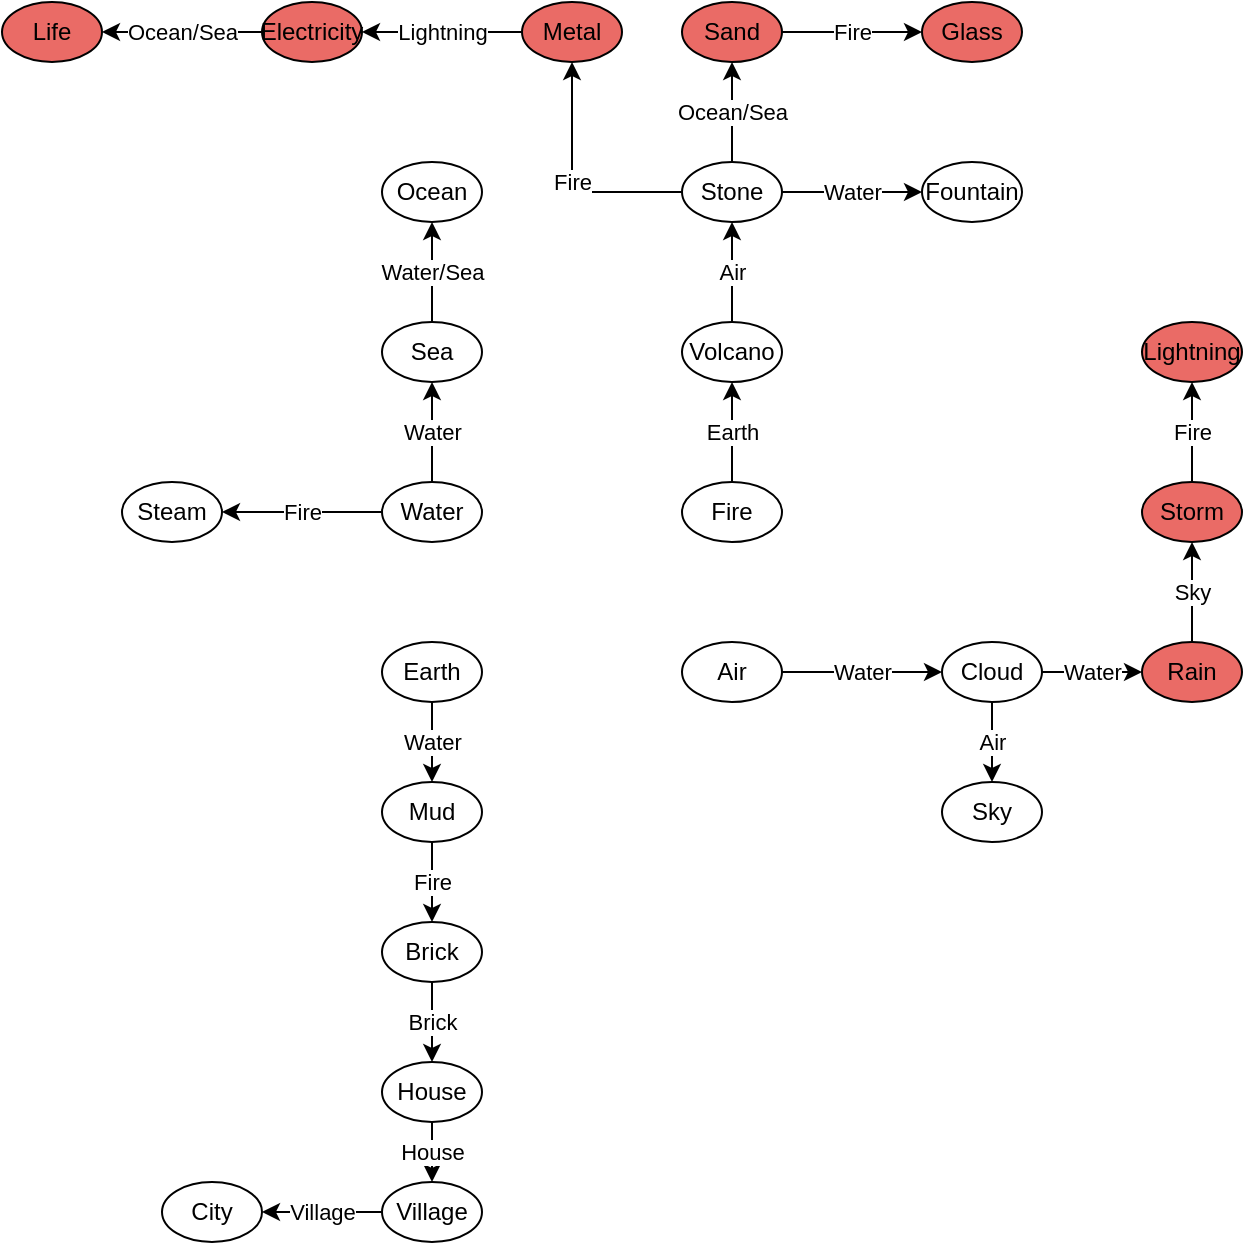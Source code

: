 <mxfile version="13.10.4" type="device"><diagram id="Qu18-t4Jl2gYcdIZ0EV6" name="Page-1"><mxGraphModel dx="1050" dy="638" grid="1" gridSize="10" guides="1" tooltips="1" connect="1" arrows="1" fold="1" page="1" pageScale="1" pageWidth="850" pageHeight="1100" math="0" shadow="0"><root><mxCell id="0"/><mxCell id="1" parent="0"/><mxCell id="0zyUYqB5P1vF0ZfguH-n-5" value="Water" style="edgeStyle=orthogonalEdgeStyle;rounded=0;orthogonalLoop=1;jettySize=auto;html=1;" edge="1" parent="1" source="0zyUYqB5P1vF0ZfguH-n-1" target="0zyUYqB5P1vF0ZfguH-n-4"><mxGeometry relative="1" as="geometry"/></mxCell><mxCell id="0zyUYqB5P1vF0ZfguH-n-9" value="Fire" style="edgeStyle=orthogonalEdgeStyle;rounded=0;orthogonalLoop=1;jettySize=auto;html=1;" edge="1" parent="1" source="0zyUYqB5P1vF0ZfguH-n-1" target="0zyUYqB5P1vF0ZfguH-n-8"><mxGeometry relative="1" as="geometry"/></mxCell><mxCell id="0zyUYqB5P1vF0ZfguH-n-1" value="Water" style="ellipse;whiteSpace=wrap;html=1;" vertex="1" parent="1"><mxGeometry x="330" y="320" width="50" height="30" as="geometry"/></mxCell><mxCell id="0zyUYqB5P1vF0ZfguH-n-13" value="Earth&lt;br&gt;" style="edgeStyle=orthogonalEdgeStyle;rounded=0;orthogonalLoop=1;jettySize=auto;html=1;" edge="1" parent="1" source="0zyUYqB5P1vF0ZfguH-n-2" target="0zyUYqB5P1vF0ZfguH-n-12"><mxGeometry relative="1" as="geometry"/></mxCell><mxCell id="0zyUYqB5P1vF0ZfguH-n-2" value="Fire" style="ellipse;whiteSpace=wrap;html=1;" vertex="1" parent="1"><mxGeometry x="480" y="320" width="50" height="30" as="geometry"/></mxCell><mxCell id="0zyUYqB5P1vF0ZfguH-n-7" value="Water/Sea" style="edgeStyle=orthogonalEdgeStyle;rounded=0;orthogonalLoop=1;jettySize=auto;html=1;" edge="1" parent="1" source="0zyUYqB5P1vF0ZfguH-n-4" target="0zyUYqB5P1vF0ZfguH-n-6"><mxGeometry relative="1" as="geometry"/></mxCell><mxCell id="0zyUYqB5P1vF0ZfguH-n-4" value="Sea" style="ellipse;whiteSpace=wrap;html=1;" vertex="1" parent="1"><mxGeometry x="330" y="240" width="50" height="30" as="geometry"/></mxCell><mxCell id="0zyUYqB5P1vF0ZfguH-n-6" value="Ocean" style="ellipse;whiteSpace=wrap;html=1;" vertex="1" parent="1"><mxGeometry x="330" y="160" width="50" height="30" as="geometry"/></mxCell><mxCell id="0zyUYqB5P1vF0ZfguH-n-8" value="Steam" style="ellipse;whiteSpace=wrap;html=1;" vertex="1" parent="1"><mxGeometry x="200" y="320" width="50" height="30" as="geometry"/></mxCell><mxCell id="0zyUYqB5P1vF0ZfguH-n-25" value="Water" style="edgeStyle=orthogonalEdgeStyle;rounded=0;orthogonalLoop=1;jettySize=auto;html=1;" edge="1" parent="1" source="0zyUYqB5P1vF0ZfguH-n-10" target="0zyUYqB5P1vF0ZfguH-n-24"><mxGeometry relative="1" as="geometry"/></mxCell><mxCell id="0zyUYqB5P1vF0ZfguH-n-10" value="Earth" style="ellipse;whiteSpace=wrap;html=1;" vertex="1" parent="1"><mxGeometry x="330" y="400" width="50" height="30" as="geometry"/></mxCell><mxCell id="0zyUYqB5P1vF0ZfguH-n-23" value="Water" style="edgeStyle=orthogonalEdgeStyle;rounded=0;orthogonalLoop=1;jettySize=auto;html=1;" edge="1" parent="1" source="0zyUYqB5P1vF0ZfguH-n-11" target="0zyUYqB5P1vF0ZfguH-n-22"><mxGeometry relative="1" as="geometry"/></mxCell><mxCell id="0zyUYqB5P1vF0ZfguH-n-11" value="Air" style="ellipse;whiteSpace=wrap;html=1;" vertex="1" parent="1"><mxGeometry x="480" y="400" width="50" height="30" as="geometry"/></mxCell><mxCell id="0zyUYqB5P1vF0ZfguH-n-15" value="Air" style="edgeStyle=orthogonalEdgeStyle;rounded=0;orthogonalLoop=1;jettySize=auto;html=1;" edge="1" parent="1" source="0zyUYqB5P1vF0ZfguH-n-12" target="0zyUYqB5P1vF0ZfguH-n-14"><mxGeometry relative="1" as="geometry"/></mxCell><mxCell id="0zyUYqB5P1vF0ZfguH-n-12" value="Volcano" style="ellipse;whiteSpace=wrap;html=1;" vertex="1" parent="1"><mxGeometry x="480" y="240" width="50" height="30" as="geometry"/></mxCell><mxCell id="0zyUYqB5P1vF0ZfguH-n-17" value="Water" style="edgeStyle=orthogonalEdgeStyle;rounded=0;orthogonalLoop=1;jettySize=auto;html=1;" edge="1" parent="1" source="0zyUYqB5P1vF0ZfguH-n-14" target="0zyUYqB5P1vF0ZfguH-n-16"><mxGeometry relative="1" as="geometry"/></mxCell><mxCell id="0zyUYqB5P1vF0ZfguH-n-19" value="Ocean/Sea" style="edgeStyle=orthogonalEdgeStyle;rounded=0;orthogonalLoop=1;jettySize=auto;html=1;" edge="1" parent="1" source="0zyUYqB5P1vF0ZfguH-n-14" target="0zyUYqB5P1vF0ZfguH-n-18"><mxGeometry relative="1" as="geometry"/></mxCell><mxCell id="0zyUYqB5P1vF0ZfguH-n-41" value="Fire" style="edgeStyle=orthogonalEdgeStyle;rounded=0;orthogonalLoop=1;jettySize=auto;html=1;entryX=0.5;entryY=1;entryDx=0;entryDy=0;" edge="1" parent="1" source="0zyUYqB5P1vF0ZfguH-n-14" target="0zyUYqB5P1vF0ZfguH-n-42"><mxGeometry relative="1" as="geometry"><mxPoint x="420" y="130" as="targetPoint"/></mxGeometry></mxCell><mxCell id="0zyUYqB5P1vF0ZfguH-n-14" value="Stone" style="ellipse;whiteSpace=wrap;html=1;" vertex="1" parent="1"><mxGeometry x="480" y="160" width="50" height="30" as="geometry"/></mxCell><mxCell id="0zyUYqB5P1vF0ZfguH-n-16" value="Fountain" style="ellipse;whiteSpace=wrap;html=1;" vertex="1" parent="1"><mxGeometry x="600" y="160" width="50" height="30" as="geometry"/></mxCell><mxCell id="0zyUYqB5P1vF0ZfguH-n-21" value="Fire" style="edgeStyle=orthogonalEdgeStyle;rounded=0;orthogonalLoop=1;jettySize=auto;html=1;" edge="1" parent="1" source="0zyUYqB5P1vF0ZfguH-n-18" target="0zyUYqB5P1vF0ZfguH-n-20"><mxGeometry relative="1" as="geometry"/></mxCell><mxCell id="0zyUYqB5P1vF0ZfguH-n-18" value="Sand" style="ellipse;whiteSpace=wrap;html=1;fillColor=#EA6B66;" vertex="1" parent="1"><mxGeometry x="480" y="80" width="50" height="30" as="geometry"/></mxCell><mxCell id="0zyUYqB5P1vF0ZfguH-n-20" value="Glass" style="ellipse;whiteSpace=wrap;html=1;fillColor=#EA6B66;" vertex="1" parent="1"><mxGeometry x="600" y="80" width="50" height="30" as="geometry"/></mxCell><mxCell id="0zyUYqB5P1vF0ZfguH-n-37" value="Water" style="edgeStyle=orthogonalEdgeStyle;rounded=0;orthogonalLoop=1;jettySize=auto;html=1;" edge="1" parent="1" source="0zyUYqB5P1vF0ZfguH-n-22" target="0zyUYqB5P1vF0ZfguH-n-36"><mxGeometry relative="1" as="geometry"/></mxCell><mxCell id="0zyUYqB5P1vF0ZfguH-n-39" value="Air" style="edgeStyle=orthogonalEdgeStyle;rounded=0;orthogonalLoop=1;jettySize=auto;html=1;" edge="1" parent="1" source="0zyUYqB5P1vF0ZfguH-n-22" target="0zyUYqB5P1vF0ZfguH-n-38"><mxGeometry relative="1" as="geometry"/></mxCell><mxCell id="0zyUYqB5P1vF0ZfguH-n-22" value="Cloud" style="ellipse;whiteSpace=wrap;html=1;" vertex="1" parent="1"><mxGeometry x="610" y="400" width="50" height="30" as="geometry"/></mxCell><mxCell id="0zyUYqB5P1vF0ZfguH-n-27" value="Fire" style="edgeStyle=orthogonalEdgeStyle;rounded=0;orthogonalLoop=1;jettySize=auto;html=1;" edge="1" parent="1" source="0zyUYqB5P1vF0ZfguH-n-24" target="0zyUYqB5P1vF0ZfguH-n-26"><mxGeometry relative="1" as="geometry"/></mxCell><mxCell id="0zyUYqB5P1vF0ZfguH-n-24" value="Mud" style="ellipse;whiteSpace=wrap;html=1;" vertex="1" parent="1"><mxGeometry x="330" y="470" width="50" height="30" as="geometry"/></mxCell><mxCell id="0zyUYqB5P1vF0ZfguH-n-29" value="Brick" style="edgeStyle=orthogonalEdgeStyle;rounded=0;orthogonalLoop=1;jettySize=auto;html=1;" edge="1" parent="1" source="0zyUYqB5P1vF0ZfguH-n-26" target="0zyUYqB5P1vF0ZfguH-n-28"><mxGeometry relative="1" as="geometry"/></mxCell><mxCell id="0zyUYqB5P1vF0ZfguH-n-26" value="Brick" style="ellipse;whiteSpace=wrap;html=1;" vertex="1" parent="1"><mxGeometry x="330" y="540" width="50" height="30" as="geometry"/></mxCell><mxCell id="0zyUYqB5P1vF0ZfguH-n-33" value="House" style="edgeStyle=orthogonalEdgeStyle;rounded=0;orthogonalLoop=1;jettySize=auto;html=1;" edge="1" parent="1" source="0zyUYqB5P1vF0ZfguH-n-28" target="0zyUYqB5P1vF0ZfguH-n-32"><mxGeometry relative="1" as="geometry"/></mxCell><mxCell id="0zyUYqB5P1vF0ZfguH-n-28" value="House" style="ellipse;whiteSpace=wrap;html=1;" vertex="1" parent="1"><mxGeometry x="330" y="610" width="50" height="30" as="geometry"/></mxCell><mxCell id="0zyUYqB5P1vF0ZfguH-n-35" value="Village" style="edgeStyle=orthogonalEdgeStyle;rounded=0;orthogonalLoop=1;jettySize=auto;html=1;" edge="1" parent="1" source="0zyUYqB5P1vF0ZfguH-n-32" target="0zyUYqB5P1vF0ZfguH-n-34"><mxGeometry relative="1" as="geometry"/></mxCell><mxCell id="0zyUYqB5P1vF0ZfguH-n-32" value="Village" style="ellipse;whiteSpace=wrap;html=1;" vertex="1" parent="1"><mxGeometry x="330" y="670" width="50" height="30" as="geometry"/></mxCell><mxCell id="0zyUYqB5P1vF0ZfguH-n-34" value="City" style="ellipse;whiteSpace=wrap;html=1;" vertex="1" parent="1"><mxGeometry x="220" y="670" width="50" height="30" as="geometry"/></mxCell><mxCell id="0zyUYqB5P1vF0ZfguH-n-44" value="Sky" style="edgeStyle=orthogonalEdgeStyle;rounded=0;orthogonalLoop=1;jettySize=auto;html=1;" edge="1" parent="1" source="0zyUYqB5P1vF0ZfguH-n-36" target="0zyUYqB5P1vF0ZfguH-n-43"><mxGeometry relative="1" as="geometry"/></mxCell><mxCell id="0zyUYqB5P1vF0ZfguH-n-36" value="Rain" style="ellipse;whiteSpace=wrap;html=1;fillColor=#EA6B66;" vertex="1" parent="1"><mxGeometry x="710" y="400" width="50" height="30" as="geometry"/></mxCell><mxCell id="0zyUYqB5P1vF0ZfguH-n-38" value="Sky" style="ellipse;whiteSpace=wrap;html=1;" vertex="1" parent="1"><mxGeometry x="610" y="470" width="50" height="30" as="geometry"/></mxCell><mxCell id="0zyUYqB5P1vF0ZfguH-n-48" value="Lightning" style="edgeStyle=orthogonalEdgeStyle;rounded=0;orthogonalLoop=1;jettySize=auto;html=1;" edge="1" parent="1" source="0zyUYqB5P1vF0ZfguH-n-42" target="0zyUYqB5P1vF0ZfguH-n-47"><mxGeometry relative="1" as="geometry"/></mxCell><mxCell id="0zyUYqB5P1vF0ZfguH-n-42" value="Metal" style="ellipse;whiteSpace=wrap;html=1;fillColor=#EA6B66;" vertex="1" parent="1"><mxGeometry x="400" y="80" width="50" height="30" as="geometry"/></mxCell><mxCell id="0zyUYqB5P1vF0ZfguH-n-46" value="Fire" style="edgeStyle=orthogonalEdgeStyle;rounded=0;orthogonalLoop=1;jettySize=auto;html=1;" edge="1" parent="1" source="0zyUYqB5P1vF0ZfguH-n-43" target="0zyUYqB5P1vF0ZfguH-n-45"><mxGeometry relative="1" as="geometry"/></mxCell><mxCell id="0zyUYqB5P1vF0ZfguH-n-43" value="Storm" style="ellipse;whiteSpace=wrap;html=1;fillColor=#EA6B66;" vertex="1" parent="1"><mxGeometry x="710" y="320" width="50" height="30" as="geometry"/></mxCell><mxCell id="0zyUYqB5P1vF0ZfguH-n-45" value="Lightning" style="ellipse;whiteSpace=wrap;html=1;fillColor=#EA6B66;" vertex="1" parent="1"><mxGeometry x="710" y="240" width="50" height="30" as="geometry"/></mxCell><mxCell id="0zyUYqB5P1vF0ZfguH-n-50" value="Ocean/Sea" style="edgeStyle=orthogonalEdgeStyle;rounded=0;orthogonalLoop=1;jettySize=auto;html=1;" edge="1" parent="1" source="0zyUYqB5P1vF0ZfguH-n-47" target="0zyUYqB5P1vF0ZfguH-n-49"><mxGeometry relative="1" as="geometry"/></mxCell><mxCell id="0zyUYqB5P1vF0ZfguH-n-47" value="Electricity" style="ellipse;whiteSpace=wrap;html=1;fillColor=#EA6B66;" vertex="1" parent="1"><mxGeometry x="270" y="80" width="50" height="30" as="geometry"/></mxCell><mxCell id="0zyUYqB5P1vF0ZfguH-n-49" value="Life" style="ellipse;whiteSpace=wrap;html=1;fillColor=#EA6B66;" vertex="1" parent="1"><mxGeometry x="140" y="80" width="50" height="30" as="geometry"/></mxCell></root></mxGraphModel></diagram></mxfile>